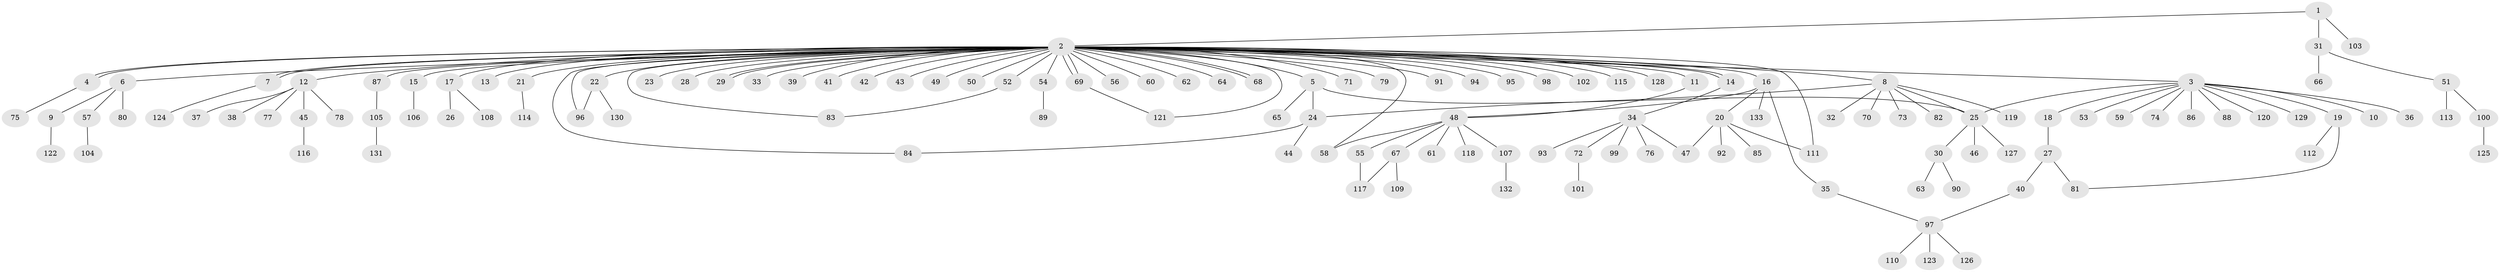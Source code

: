 // coarse degree distribution, {2: 0.18292682926829268, 46: 0.012195121951219513, 12: 0.012195121951219513, 1: 0.6463414634146342, 3: 0.0975609756097561, 4: 0.036585365853658534, 5: 0.012195121951219513}
// Generated by graph-tools (version 1.1) at 2025/50/03/04/25 22:50:16]
// undirected, 133 vertices, 152 edges
graph export_dot {
  node [color=gray90,style=filled];
  1;
  2;
  3;
  4;
  5;
  6;
  7;
  8;
  9;
  10;
  11;
  12;
  13;
  14;
  15;
  16;
  17;
  18;
  19;
  20;
  21;
  22;
  23;
  24;
  25;
  26;
  27;
  28;
  29;
  30;
  31;
  32;
  33;
  34;
  35;
  36;
  37;
  38;
  39;
  40;
  41;
  42;
  43;
  44;
  45;
  46;
  47;
  48;
  49;
  50;
  51;
  52;
  53;
  54;
  55;
  56;
  57;
  58;
  59;
  60;
  61;
  62;
  63;
  64;
  65;
  66;
  67;
  68;
  69;
  70;
  71;
  72;
  73;
  74;
  75;
  76;
  77;
  78;
  79;
  80;
  81;
  82;
  83;
  84;
  85;
  86;
  87;
  88;
  89;
  90;
  91;
  92;
  93;
  94;
  95;
  96;
  97;
  98;
  99;
  100;
  101;
  102;
  103;
  104;
  105;
  106;
  107;
  108;
  109;
  110;
  111;
  112;
  113;
  114;
  115;
  116;
  117;
  118;
  119;
  120;
  121;
  122;
  123;
  124;
  125;
  126;
  127;
  128;
  129;
  130;
  131;
  132;
  133;
  1 -- 2;
  1 -- 31;
  1 -- 103;
  2 -- 3;
  2 -- 4;
  2 -- 4;
  2 -- 5;
  2 -- 6;
  2 -- 7;
  2 -- 7;
  2 -- 8;
  2 -- 11;
  2 -- 12;
  2 -- 13;
  2 -- 14;
  2 -- 14;
  2 -- 15;
  2 -- 16;
  2 -- 17;
  2 -- 21;
  2 -- 22;
  2 -- 23;
  2 -- 28;
  2 -- 29;
  2 -- 29;
  2 -- 33;
  2 -- 39;
  2 -- 41;
  2 -- 42;
  2 -- 43;
  2 -- 49;
  2 -- 50;
  2 -- 52;
  2 -- 54;
  2 -- 56;
  2 -- 58;
  2 -- 60;
  2 -- 62;
  2 -- 64;
  2 -- 68;
  2 -- 68;
  2 -- 69;
  2 -- 69;
  2 -- 71;
  2 -- 79;
  2 -- 83;
  2 -- 84;
  2 -- 87;
  2 -- 91;
  2 -- 94;
  2 -- 95;
  2 -- 96;
  2 -- 98;
  2 -- 102;
  2 -- 111;
  2 -- 115;
  2 -- 121;
  2 -- 128;
  3 -- 10;
  3 -- 18;
  3 -- 19;
  3 -- 25;
  3 -- 36;
  3 -- 53;
  3 -- 59;
  3 -- 74;
  3 -- 86;
  3 -- 88;
  3 -- 120;
  3 -- 129;
  4 -- 75;
  5 -- 24;
  5 -- 25;
  5 -- 65;
  6 -- 9;
  6 -- 57;
  6 -- 80;
  7 -- 124;
  8 -- 24;
  8 -- 25;
  8 -- 32;
  8 -- 70;
  8 -- 73;
  8 -- 82;
  8 -- 119;
  9 -- 122;
  11 -- 48;
  12 -- 37;
  12 -- 38;
  12 -- 45;
  12 -- 77;
  12 -- 78;
  14 -- 34;
  15 -- 106;
  16 -- 20;
  16 -- 35;
  16 -- 48;
  16 -- 133;
  17 -- 26;
  17 -- 108;
  18 -- 27;
  19 -- 81;
  19 -- 112;
  20 -- 47;
  20 -- 85;
  20 -- 92;
  20 -- 111;
  21 -- 114;
  22 -- 96;
  22 -- 130;
  24 -- 44;
  24 -- 84;
  25 -- 30;
  25 -- 46;
  25 -- 127;
  27 -- 40;
  27 -- 81;
  30 -- 63;
  30 -- 90;
  31 -- 51;
  31 -- 66;
  34 -- 47;
  34 -- 72;
  34 -- 76;
  34 -- 93;
  34 -- 99;
  35 -- 97;
  40 -- 97;
  45 -- 116;
  48 -- 55;
  48 -- 58;
  48 -- 61;
  48 -- 67;
  48 -- 107;
  48 -- 118;
  51 -- 100;
  51 -- 113;
  52 -- 83;
  54 -- 89;
  55 -- 117;
  57 -- 104;
  67 -- 109;
  67 -- 117;
  69 -- 121;
  72 -- 101;
  87 -- 105;
  97 -- 110;
  97 -- 123;
  97 -- 126;
  100 -- 125;
  105 -- 131;
  107 -- 132;
}
